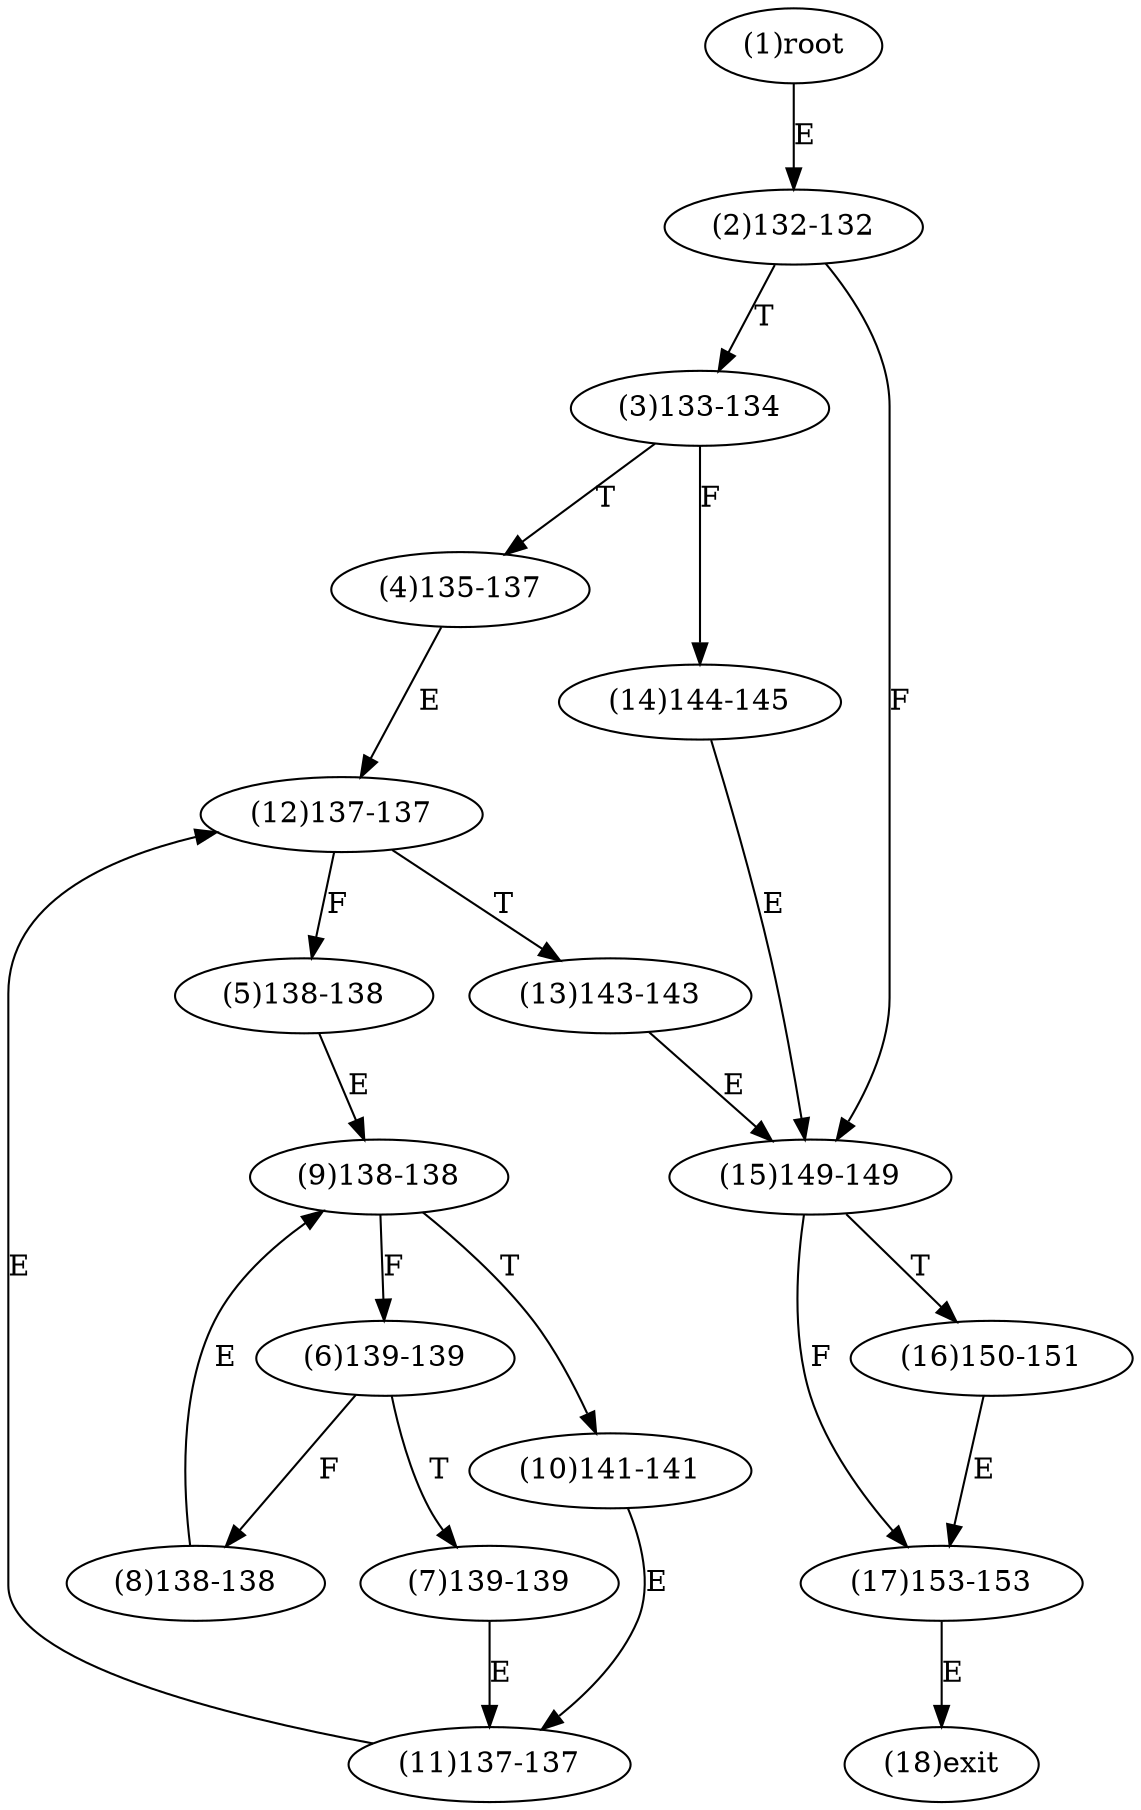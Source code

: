 digraph "" { 
1[ label="(1)root"];
2[ label="(2)132-132"];
3[ label="(3)133-134"];
4[ label="(4)135-137"];
5[ label="(5)138-138"];
6[ label="(6)139-139"];
7[ label="(7)139-139"];
8[ label="(8)138-138"];
9[ label="(9)138-138"];
10[ label="(10)141-141"];
11[ label="(11)137-137"];
12[ label="(12)137-137"];
13[ label="(13)143-143"];
14[ label="(14)144-145"];
15[ label="(15)149-149"];
17[ label="(17)153-153"];
16[ label="(16)150-151"];
18[ label="(18)exit"];
1->2[ label="E"];
2->15[ label="F"];
2->3[ label="T"];
3->14[ label="F"];
3->4[ label="T"];
4->12[ label="E"];
5->9[ label="E"];
6->8[ label="F"];
6->7[ label="T"];
7->11[ label="E"];
8->9[ label="E"];
9->6[ label="F"];
9->10[ label="T"];
10->11[ label="E"];
11->12[ label="E"];
12->5[ label="F"];
12->13[ label="T"];
13->15[ label="E"];
14->15[ label="E"];
15->17[ label="F"];
15->16[ label="T"];
16->17[ label="E"];
17->18[ label="E"];
}